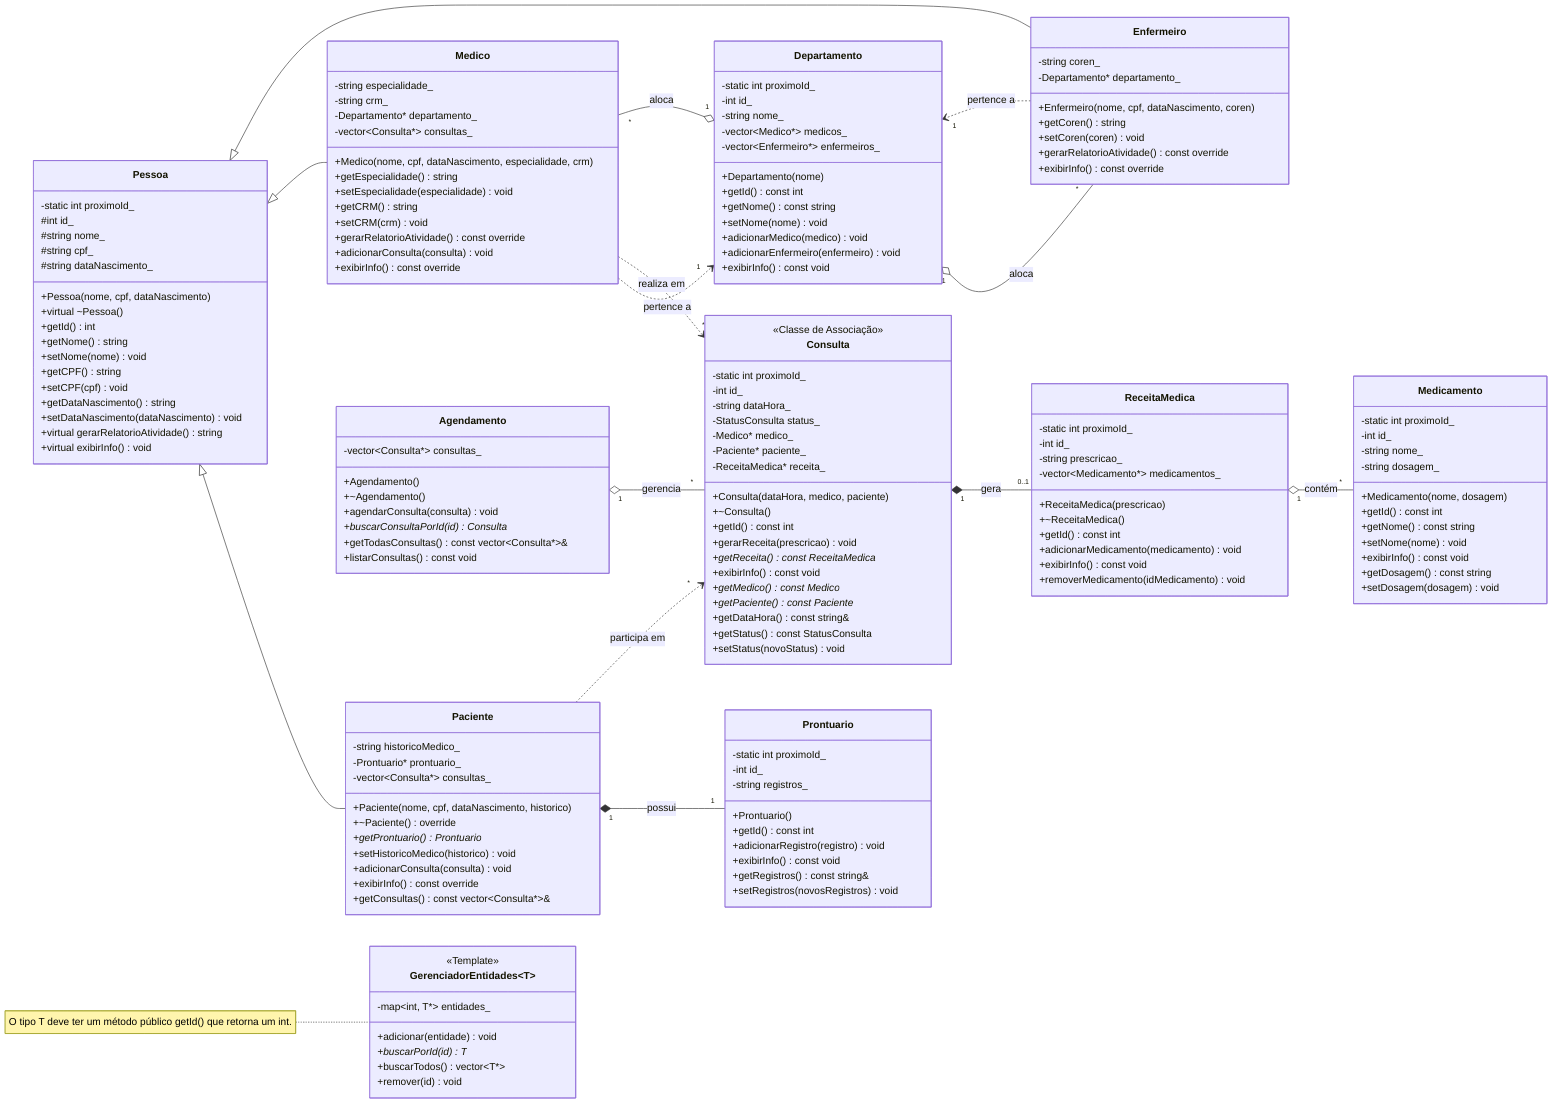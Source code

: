 classDiagram
    direction LR

    class Pessoa {
        -static int proximoId_ 
        #int id_
        #string nome_
        #string cpf_
        #string dataNascimento_
        +Pessoa(nome, cpf, dataNascimento)
        +virtual ~Pessoa()
        +getId() int
        +getNome() string
        +setNome(nome) void
        +getCPF() string
        +setCPF(cpf) void
        +getDataNascimento() string
        +setDataNascimento(dataNascimento) void
        +virtual gerarRelatorioAtividade() string
        +virtual exibirInfo() void
    }

    class Paciente {
        -string historicoMedico_
        -Prontuario* prontuario_
        -vector~Consulta*~ consultas_
        +Paciente(nome, cpf, dataNascimento, historico)
        +~Paciente() override
        +getProntuario() Prontuario*
        +setHistoricoMedico(historico) void
        +adicionarConsulta(consulta) void
        +exibirInfo() const override
        +getConsultas() const vector~Consulta*~&
    }

    class Medico {
        -string especialidade_
        -string crm_
        -Departamento* departamento_
        -vector~Consulta*~ consultas_
        +Medico(nome, cpf, dataNascimento, especialidade, crm)
        +getEspecialidade() string
        +setEspecialidade(especialidade) void
        +getCRM() string
        +setCRM(crm) void
        +gerarRelatorioAtividade() const override
        +adicionarConsulta(consulta) void
        +exibirInfo() const override
    }

    class Enfermeiro {
        -string coren_
        -Departamento* departamento_
        +Enfermeiro(nome, cpf, dataNascimento, coren)
        +getCoren() string
        +setCoren(coren) void
        +gerarRelatorioAtividade() const override
        +exibirInfo() const override
    }

    class Prontuario {
        -static int proximoId_ 
        -int id_
        -string registros_
        +Prontuario()
        +getId() const int
        +adicionarRegistro(registro) void
        +exibirInfo() const void
        +getRegistros() const string&
        +setRegistros(novosRegistros) void
    }

    class Departamento {
        -static int proximoId_ 
        -int id_
        -string nome_
        -vector~Medico*~ medicos_
        -vector~Enfermeiro*~ enfermeiros_
        +Departamento(nome)
        +getId() const int
        +getNome() const string
        +setNome(nome) void
        +adicionarMedico(medico) void
        +adicionarEnfermeiro(enfermeiro) void
        +exibirInfo() const void
    }

    class Consulta {
        <<Classe de Associação>>
        -static int proximoId_ 
        -int id_
        -string dataHora_
        -StatusConsulta status_
        -Medico* medico_
        -Paciente* paciente_
        -ReceitaMedica* receita_
        +Consulta(dataHora, medico, paciente)
        +~Consulta()
        +getId() const int
        +gerarReceita(prescricao) void
        +getReceita() const ReceitaMedica*
        +exibirInfo() const void
        +getMedico() const Medico*
        +getPaciente() const Paciente*
        +getDataHora() const string&
        +getStatus() const StatusConsulta
        +setStatus(novoStatus) void
    }

    class ReceitaMedica {
        -static int proximoId_ 
        -int id_
        -string prescricao_
        -vector~Medicamento*~ medicamentos_
        +ReceitaMedica(prescricao)
        +~ReceitaMedica()
        +getId() const int
        +adicionarMedicamento(medicamento) void
        +exibirInfo() const void
        +removerMedicamento(idMedicamento) void
    }

    class Medicamento {
        -static int proximoId_ 
        -int id_
        -string nome_
        -string dosagem_
        +Medicamento(nome, dosagem)
        +getId() const int
        +getNome() const string
        +setNome(nome) void
        +exibirInfo() const void
        +getDosagem() const string
        +setDosagem(dosagem) void
    }

    class Agendamento {
        -vector~Consulta*~ consultas_
        +Agendamento()
        +~Agendamento()
        +agendarConsulta(consulta) void
        +buscarConsultaPorId(id) Consulta*
        +getTodasConsultas() const vector~Consulta*~&
        +listarConsultas() const void
    }

    class GerenciadorEntidades~T~ {
        <<Template>>
        -map~int, T*~ entidades_
        +adicionar(entidade) void
        +buscarPorId(id) T*
        +buscarTodos() vector~T*~
        +remover(id) void
    }
    note for GerenciadorEntidades "O tipo T deve ter um método público getId() que retorna um int."

    %% Herança
    Pessoa <|-- Paciente
    Pessoa <|-- Medico
    Pessoa <|-- Enfermeiro

    %% Relacionamentos de Posse Forte (Composição)
    Paciente "1" *-- "1" Prontuario : possui
    Consulta "1" *-- "0..1" ReceitaMedica : gera

    %% Relacionamentos de Agregação (o objeto "todo" não gerencia o ciclo de vida da "parte")
    Departamento "1" o-- "*" Medico : aloca
    Departamento "1" o-- "*" Enfermeiro : aloca
    ReceitaMedica "1" o-- "*" Medicamento : contém
    Agendamento "1" o-- "*" Consulta : gerencia

    %% Relação N:M (Médico-Paciente) é mediada pela classe Consulta.
    %% As associações abaixo estabelecem essa relação.

    %% Associações direcionadas (uma classe "conhece" a outra)
    Medico ..> "1" Departamento : pertence a
    Enfermeiro ..> "1" Departamento : pertence a
    Paciente ..> "*" Consulta : participa em
    Medico ..> "*" Consulta : realiza em